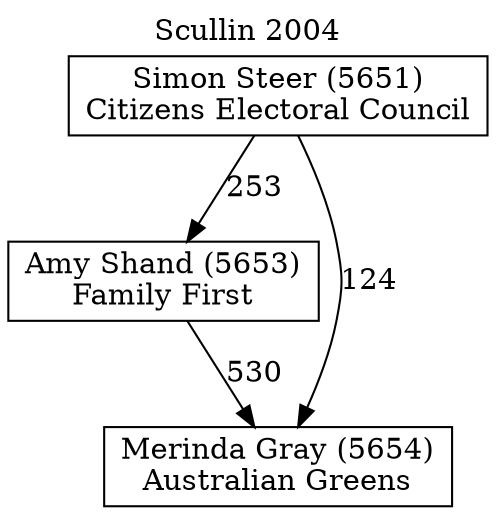 // House preference flow
digraph "Merinda Gray (5654)_Scullin_2004" {
	graph [label="Scullin 2004" labelloc=t mclimit=10]
	node [shape=box]
	"Amy Shand (5653)" [label="Amy Shand (5653)
Family First"]
	"Merinda Gray (5654)" [label="Merinda Gray (5654)
Australian Greens"]
	"Simon Steer (5651)" [label="Simon Steer (5651)
Citizens Electoral Council"]
	"Amy Shand (5653)" -> "Merinda Gray (5654)" [label=530]
	"Simon Steer (5651)" -> "Amy Shand (5653)" [label=253]
	"Simon Steer (5651)" -> "Merinda Gray (5654)" [label=124]
}
